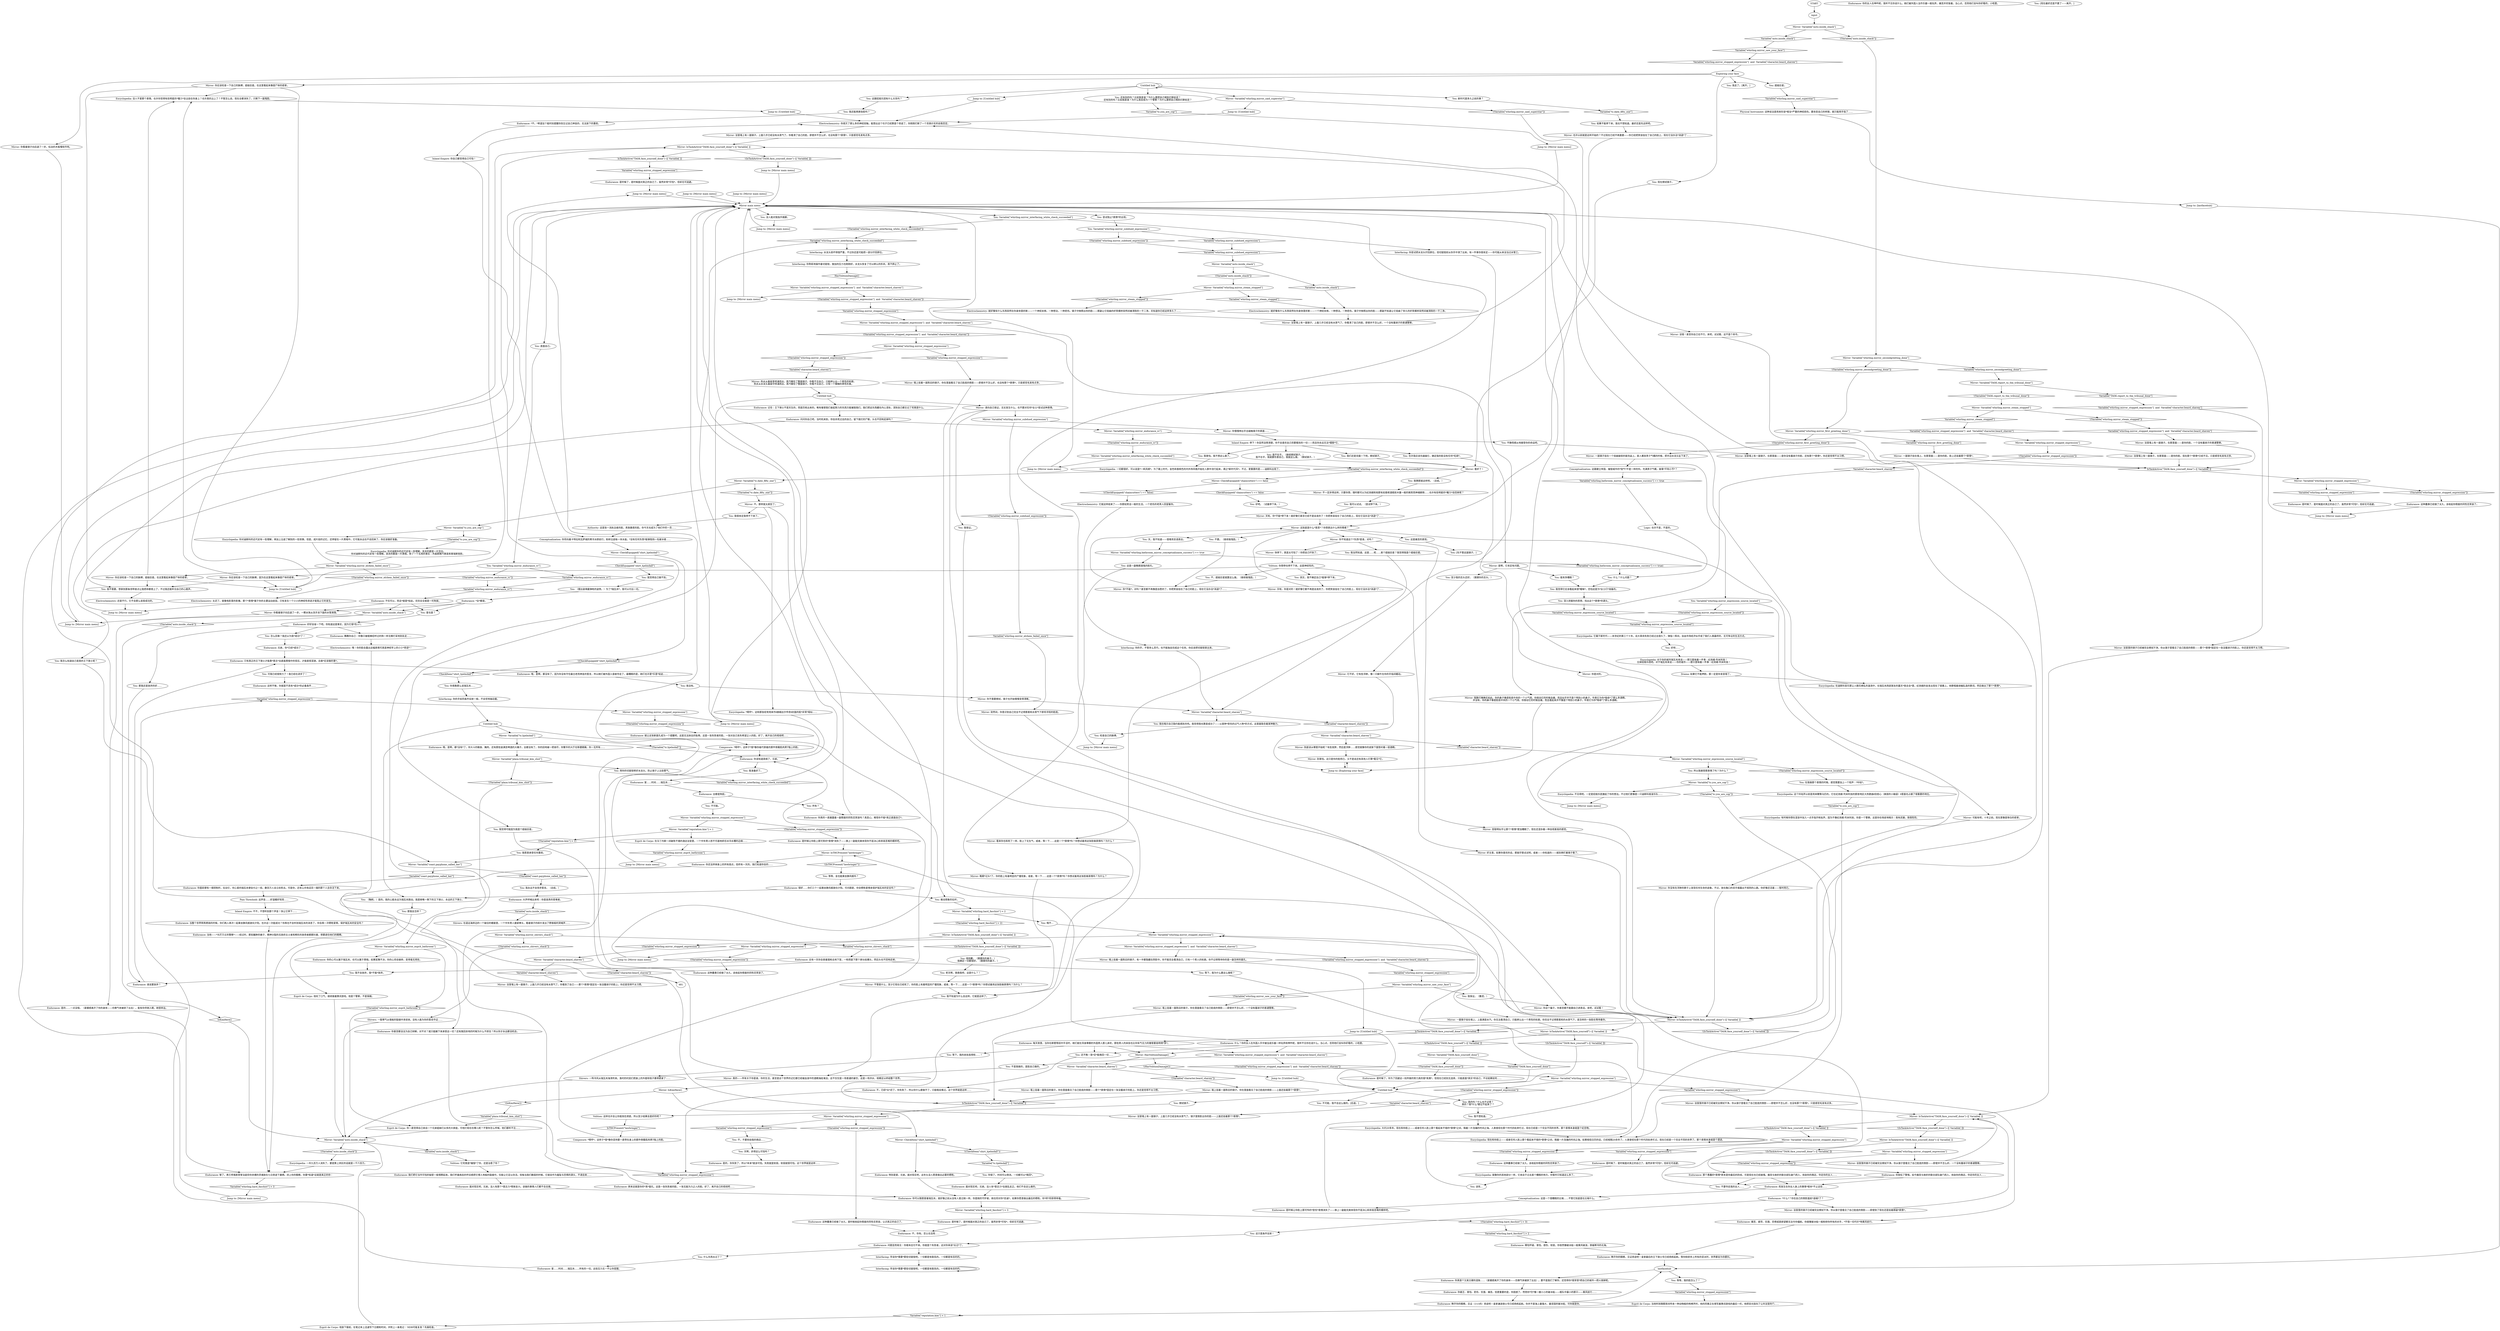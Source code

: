 # WHIRLING / BATHROOM MIRROR
# A mirror hangs on the bathroom wall, above a bent and broken sink.
# ==================================================
digraph G {
	  0 [label="START"];
	  1 [label="input"];
	  2 [label="Mirror main menu"];
	  3 [label="You: 尝试阻止*表情*的出现。"];
	  4 [label="You: Variable[\"whirling.mirror_subdued_expression\"]"];
	  5 [label="Variable[\"whirling.mirror_subdued_expression\"]", shape=diamond];
	  6 [label="!(Variable[\"whirling.mirror_subdued_expression\"])", shape=diamond];
	  7 [label="You: 好吧……"];
	  8 [label="Mirror: 不管是什么，至少它现在已经死了。你的脸上有着明显的尸僵现象，或者，等一下……这是一个*表情*吗？你想试着用这张脸做表情吗？为什么？"];
	  9 [label="Mirror: 也许以前就是这样开始的？不过现在已经不再重要——你已经把笑容挂在了自己的脸上，现在它没办法*消退*了……"];
	  10 [label="Volition: 你想停也停不下来。这是神经性的。"];
	  11 [label="Shivers: 在遥远海岸边的一个破旧的棚屋里，一个中年男人握紧拳头，看着镜子的碎片发出了野兽般的哭喊声……"];
	  12 [label="Mirror: CheckEquipped(\"shirt_hjelmdall\")"];
	  13 [label="CheckEquipped(\"shirt_hjelmdall\")", shape=diamond];
	  14 [label="!(CheckEquipped(\"shirt_hjelmdall\"))", shape=diamond];
	  15 [label="Endurance: 是时候让你脸上那可笑的*表情*消失了——换上一副能完美体现你不屈决心和崇高苦难的模样吧。"];
	  16 [label="You: 爱也是？"];
	  17 [label="Endurance: 兄弟，你*已经*成功了……"];
	  18 [label="Jump to: [Mirror main menu]"];
	  19 [label="Mirror: IsTaskActive(\"TASK.face_yourself_done\")--[[ Variable[ ]]"];
	  20 [label="IsTaskActive(\"TASK.face_yourself_done\")--[[ Variable[ ]]", shape=diamond];
	  21 [label="!(IsTaskActive(\"TASK.face_yourself_done\")--[[ Variable[ ]])", shape=diamond];
	  22 [label="Endurance: 这种蠢事已经做了太久。该收起你颓废的同性恋笑容了。"];
	  23 [label="Jump to: [Mirror main menu]"];
	  24 [label="You: 这只是条件反射！"];
	  25 [label="Mirror: 浴室里的镜子已经被完全擦拭干净。你从镜子里看见了自己脸庞的倒影——即使并不怎么好，也没有那个*表情*。只是感觉毛发有点多。"];
	  26 [label="You: 我不在乎。（继续擦拭镜子。）\n我不在乎，我就要伤害自己，我就这么做。（擦拭镜子。）"];
	  27 [label="You: 我觉得可能因为我是个超级巨星。"];
	  28 [label="Inland Empire: 停下！你显然没想清楚。你不会喜欢自己将要看到的一切——而且你永远无法*摆脱*它。"];
	  29 [label="Inland Empire: 不不，不想听到那个声音！快让它停下……"];
	  30 [label="lastfacehub"];
	  31 [label="Endurance: 睁开你的眼睛，见证奇迹吧！皇家最后的王下骑士号已经扬帆起航。等你粉碎世上所有的坚冰时，世界都会为你颤抖。"];
	  32 [label="Endurance: 是时候了，是时候面对真正的自己了。虽然非常*可怕*，但却无可逃避。"];
	  33 [label="Endurance: 是时候了，是时候面对真正的自己了。虽然非常*可怕*，但却无可逃避。"];
	  34 [label="Endurance: 原来这就是你的*真*面孔。这是一张失败者的脸，一张无能为力之人的脸。好了，离开自己的视线吧……"];
	  35 [label="Mirror: Variable[\"whirling.mirror_secondgreeting_done\"]"];
	  36 [label="Variable[\"whirling.mirror_secondgreeting_done\"]", shape=diamond];
	  37 [label="!(Variable[\"whirling.mirror_secondgreeting_done\"])", shape=diamond];
	  38 [label="Jump to: [Mirror main menu]"];
	  39 [label="Mirror: Variable[\"whirling.mirror_steam_stopped\"]"];
	  40 [label="Variable[\"whirling.mirror_steam_stopped\"]", shape=diamond];
	  41 [label="!(Variable[\"whirling.mirror_steam_stopped\"])", shape=diamond];
	  42 [label="Mirror: CheckEquipped(\"chaincutters\") == false"];
	  43 [label="CheckEquipped(\"chaincutters\") == false", shape=diamond];
	  44 [label="!(CheckEquipped(\"chaincutters\") == false)", shape=diamond];
	  45 [label="Mirror: 你*不能*，对吗？甚至都不再像是自愿的了。你把笑容挂在了自己的脸上，现在它没办法*消退*了……"];
	  46 [label="Jump to: [Exploring your face]"];
	  47 [label="Encyclopedia: 有时候你想在混音中加入一点手指开枪拟声，因为不像纪尧姆·列米利翁，你是一个警察。这是你在俏皮地暗示：我有武器，我很危险。"];
	  48 [label="Encyclopedia: 你对迪斯科的近代史有一些理解，其余的都是一片空白。\n你对迪斯科的近代史有一些理解。其余的都是一片黑暗，除了一个无用的事实：外面那辆汽車是库普瑞斯锐影。"];
	  49 [label="Mirror: 天啦，你*不能*停下来！就好像它甚至已经不是自发的了！你把笑容挂在了自己的脸上，现在它没办法*消退*了……"];
	  50 [label="You: 我们还是克服一下吧。擦拭镜子。"];
	  51 [label="Endurance: 你的女人在呻吟呢，我听不见你说什么。她们被外国人当作乐器一般玩弄，痛苦并欢愉着。当心点，否则他们会叫你好看的，小哈里。"];
	  52 [label="You: 推动想象的拉杆。"];
	  53 [label="You: 等下，我为什么要这么做呢？"];
	  54 [label="You: 怎么回事？我还以为我*成功*了！"];
	  55 [label="Jump to: [lastfacehub]"];
	  56 [label="Mirror: Variable[\"whirling.mirror_stopped_expression\"]"];
	  57 [label="Variable[\"whirling.mirror_stopped_expression\"]", shape=diamond];
	  58 [label="!(Variable[\"whirling.mirror_stopped_expression\"])", shape=diamond];
	  59 [label="You: 什么东西太过了？"];
	  60 [label="You: 还不晚！我*还*能挽回一切……"];
	  61 [label="Endurance: 是的，你失败了，所以*本来*就该可怕。失败就是软弱，软弱就很可怕。这个世界就是这样……"];
	  62 [label="Electrochemistry: 就好像有什么东西突然在你身体里折断——一个神经末梢，一种想法，一种悲伤。镜子中映照出你的脸——那副不知道让它扭曲了多久的奸笑模样突然间被清除的一干二净。"];
	  63 [label="Electrochemistry: 就好像有什么东西突然在你身体里折断——一个神经末梢，一种想法，一种悲伤。镜子中映照出你的脸——那副让它扭曲的奸笑模样突然间被清除的一干二净。天知道你已经这样多久了……"];
	  64 [label="Mirror: Variable[\"whirling.mirror_first_greeting_done\"]"];
	  65 [label="Variable[\"whirling.mirror_first_greeting_done\"]", shape=diamond];
	  66 [label="!(Variable[\"whirling.mirror_first_greeting_done\"])", shape=diamond];
	  67 [label="You: 这是痛苦的表现。"];
	  68 [label="You: 我保证。"];
	  69 [label="Untitled hub"];
	  70 [label="Encyclopedia: 在迪斯科音乐那让人眼花缭乱的漩涡中，在瑞瓦肖西部某处的露天*夜总会*里，纪尧姆的金发出现在了银幕上。他歌唱着胡编乱造的歌词。然后做出了那个*表情*。"];
	  71 [label="You: 还有别的吗？比如我是谁？为什么要把自己喝到烂醉如泥？\n还有别的吗？比如我是谁？为什么我会成为一个警察？为什么要把自己喝到烂醉如泥？"];
	  72 [label="You: 我准备好了。"];
	  73 [label="Endurance: 当整个世界熊熊燃烧的时候，你们两人再次一起乘坐静风舰驶向夕阳。也许这一次能成功？你再也不会听到瑞瓦肖的消息了。你会再一次牺牲爱情，保护瑞瓦肖的安全吗？"];
	  74 [label="You: 那我还是放弃的好……"];
	  75 [label="Endurance: 够了。弗兰考格斯荣誉法庭将你赤裸的灵魂放在七日奇迹下暴晒。闭上你的眼睛，你要*知道*这就是真正的你："];
	  76 [label="Electrochemistry: 嘿！你的脸会露出这幅表情可真是神经学上的小小*奇迹*！"];
	  77 [label="Mirror: Variable[\"whirling.mirror_steam_stopped\"]"];
	  78 [label="Variable[\"whirling.mirror_steam_stopped\"]", shape=diamond];
	  79 [label="!(Variable[\"whirling.mirror_steam_stopped\"])", shape=diamond];
	  80 [label="Mirror: 浴室墙上有一面镜子。上面几乎已经没有水蒸气了。你看到了自己——那个*表情*固定在一张没蓄胡子的脸上。你还是觉得不太习惯。"];
	  81 [label="You: 我当然知道。这是……呃……某个超级巨星？我觉得我是个超级巨星。"];
	  82 [label="You: 天，我不知道——很难用言语表达。"];
	  83 [label="You: 我走了。[离开。]"];
	  84 [label="Logic: 也许不是，不是的。"];
	  85 [label="You: 能有多糟糕？"];
	  86 [label="Drama: 如果它不能押韵，那一定是你发音错了。"];
	  87 [label="You: 新时代是多久之前的事？"];
	  88 [label="Mirror: 不一定非得这样。只要你想，随时都可以为纪尧姆和他那有如香槟酒瓶软木塞一般的微笑而神魂颠倒……也许有些明星的*魔力*会回来呢？"];
	  89 [label="Jump to: [Untitled hub]"];
	  90 [label="You: 等下，我的床技高得和……！"];
	  91 [label="Endurance: *不。*希望这个能时刻提醒你别忘记自己神圣的、无法放下的重担。"];
	  92 [label="Mirror: Variable[\"auto.inside_shack\"]"];
	  93 [label="Variable[\"auto.inside_shack\"]", shape=diamond];
	  94 [label="!(Variable[\"auto.inside_shack\"])", shape=diamond];
	  95 [label="Endurance: 爱……时间……瑞瓦肖……"];
	  96 [label="You: 所有？"];
	  97 [label="Esprit de Corps: 他放下报纸，在笔记本上迅速写下日期和时间，并附上一条笔记：‘HDB可能复发？先做检查。’"];
	  98 [label="Endurance: 大声呼喊出来吧：你是高贵的受难者。"];
	  99 [label="Mirror: IsTaskActive(\"TASK.face_yourself_done\")--[[ Variable[ ]]"];
	  100 [label="IsTaskActive(\"TASK.face_yourself_done\")--[[ Variable[ ]]", shape=diamond];
	  101 [label="!(IsTaskActive(\"TASK.face_yourself_done\")--[[ Variable[ ]])", shape=diamond];
	  102 [label="Jump to: [Mirror main menu]"];
	  103 [label="Mirror: 你这个骗子。你甚至都不能跟自己讲真话。来吧，试试看！"];
	  104 [label="You: 真的吗？什么也不记得？\n真的？我*什么*都记不起来了？"];
	  105 [label="Encyclopedia: 这个咔哒声以前是用来鞭策马匹的。它在纪尧姆·列米利翁的那首地区大热歌曲《别担心（美丽的小脑袋）》里面也占据了很重要的地位。"];
	  106 [label="Mirror: Variable[\"whirling.mirror_shivers_shack\"]"];
	  107 [label="Variable[\"whirling.mirror_shivers_shack\"]", shape=diamond];
	  108 [label="!(Variable[\"whirling.mirror_shivers_shack\"])", shape=diamond];
	  109 [label="Endurance: 全都是狗屁。"];
	  110 [label="You: （鞠躬。）是的。我的心脏永远为瑞瓦肖跳动。我是她唯一剩下的王下骑士，永远的王下骑士。"];
	  111 [label="You: 不可能。"];
	  112 [label="You: 等等，我的脸怎么了？"];
	  113 [label="Endurance: 面对现实吧，兄弟。没人有*意志力*去拨乱反正。他们不会这么做的。"];
	  114 [label="Endurance: 睁开你的眼睛，见证（小小的）奇迹吧！皇家谦逊骑士号已经扬帆起航。你并不是海上最强大、最坚固的破冰船，可你就是你。"];
	  115 [label="Endurance: 是时候了，是时候面对真正的自己了。虽然非常*可怕*，但却无可逃避。"];
	  116 [label="Endurance: 这种蠢事已经做了太久。该收起你颓废的同性恋笑容了。"];
	  117 [label="Endurance: 是时候了。你为了回避这一刻所做的努力真的很*英勇*，但现在已经别无选择，只能直面*真实*的自己，不论结果如何……"];
	  118 [label="Endurance: 爱……时间……瑞瓦肖……所有的一切。这些压力无一不让你屈服。"];
	  119 [label="Interfacing: 水龙头损坏得很严重，不过你还是可能把一部分拧回原位。"];
	  120 [label="Mirror: Variable[\"whirling.mirror_stopped_expression\"]"];
	  121 [label="Variable[\"whirling.mirror_stopped_expression\"]", shape=diamond];
	  122 [label="!(Variable[\"whirling.mirror_stopped_expression\"])", shape=diamond];
	  123 [label="Mirror: Variable[\"character.beard_shaven\"]"];
	  124 [label="Variable[\"character.beard_shaven\"]", shape=diamond];
	  125 [label="!(Variable[\"character.beard_shaven\"])", shape=diamond];
	  126 [label="Mirror: Variable[\"whirling.mirror_stopped_expression\"]"];
	  127 [label="Variable[\"whirling.mirror_stopped_expression\"]", shape=diamond];
	  128 [label="!(Variable[\"whirling.mirror_stopped_expression\"])", shape=diamond];
	  129 [label="Mirror: 墙上挂着一面陈旧的镜子。你在里面看见了自己脸庞的倒影——即使并不怎么好，也没有那个*表情*。只是感觉毛发有点多。"];
	  130 [label="Mirror: 一面镜子挂在一个扭曲破损的盥洗盆上。某人爆发男子气概的时候，把半边水龙头扯下来了。"];
	  131 [label="Electrochemistry: 太迟了。就像电影里的影像。那个*表情*属于你的主要运动皮层。只有发生一个小小的神经性奇迹才能阻止它的发生。"];
	  132 [label="Jump to: [Untitled hub]"];
	  133 [label="Mirror: Variable[\"auto.inside_shack\"]"];
	  134 [label="Variable[\"auto.inside_shack\"]", shape=diamond];
	  135 [label="!(Variable[\"auto.inside_shack\"])", shape=diamond];
	  136 [label="You: 我很肯定我停不下来了。"];
	  137 [label="You: 也许我应该先碰碰它，确定我的脸没有任何*毛病*。"];
	  138 [label="Untitled hub"];
	  139 [label="Conceptualization: 你将向着卡特拉和瓦萨城的寒冷冰原前行，粉碎沿途每一块冰盖。*没有任何东西*能够阻挡一名破冰者……"];
	  140 [label="Endurance: 问题显而易见：你根本应付不来。你就是个失败者，这对你来说*太过*了。"];
	  141 [label="Mirror: Variable[\"whirling.mirror_stopped_expression\"]"];
	  142 [label="Variable[\"whirling.mirror_stopped_expression\"]", shape=diamond];
	  143 [label="!(Variable[\"whirling.mirror_stopped_expression\"])", shape=diamond];
	  144 [label="Endurance: 这种蠢事已经做了太久。是时候收起你颓废的同性恋笑容，认识真正的自己了。"];
	  145 [label="Mirror: Variable[\"whirling.mirror_stopped_expression\"]"];
	  146 [label="Variable[\"whirling.mirror_stopped_expression\"]", shape=diamond];
	  147 [label="!(Variable[\"whirling.mirror_stopped_expression\"])", shape=diamond];
	  148 [label="Endurance: 就让这张新面孔成为一个提醒吧，这是无法抹去的耻辱。这是一张失败者的脸，一张对自己丧失希望之人的脸。好了，离开自己的视线吧……"];
	  149 [label="Endurance: 这样不够。你就是不具有*成功*的必备条件……"];
	  150 [label="Mirror: Variable[\"auto.inside_shack\"]"];
	  151 [label="Variable[\"auto.inside_shack\"]", shape=diamond];
	  152 [label="!(Variable[\"auto.inside_shack\"])", shape=diamond];
	  153 [label="You: 擦拭镜子。"];
	  154 [label="You: 不可能，我不会这么做的。[后退。]"];
	  155 [label="Mirror: 它不好。它有些浮肿，像一只蜗牛在你的手指间蠕动。"];
	  156 [label="Mirror: 看好了！"];
	  157 [label="Mirror: 这到底是什么*意思*？你想表达什么样的情绪？"];
	  158 [label="Conceptualization: 这跟建立帝国、摧毁城市的*锐气*不是一样的吗，充满男子气概，做事*不拘小节*？"];
	  159 [label="You: 其实，我不确定自己*能够*停下来。"];
	  160 [label="Endurance: 很好……你们三个一起乘坐静风舰驶向夕阳。可问题是，你会牺牲爱情来保护瑞瓦肖的安全吗？"];
	  161 [label="Endurance: 我们把它当作可怕的秘密一般埋葬起来。我们怀着病态的怀旧感把它埋入地板的裂缝中。仅能让它足以存活。但每当我们脆弱的时候，它就会作为羞耻与恐惧的源头，不请自来……"];
	  162 [label="Mirror: Variable[\"coast.payphone_called_her\"]"];
	  163 [label="Variable[\"coast.payphone_called_her\"]", shape=diamond];
	  164 [label="!(Variable[\"coast.payphone_called_her\"])", shape=diamond];
	  165 [label="Endurance: 哪怕怀疑、害怕、感伤、软弱，你依然像破冰船一般乘风破浪，穿越寒冷的北海。"];
	  166 [label="Endurance: 只有真正的王下骑士才能靠*意志*去直面黑暗中的现实。才能直视深渊，去做*应该做的事*。"];
	  167 [label="Endurance: 谁说要放弃？"];
	  168 [label="Mirror: Variable[\"TASK.face_yourself_done\"]"];
	  169 [label="Variable[\"TASK.face_yourself_done\"]", shape=diamond];
	  170 [label="!(Variable[\"TASK.face_yourself_done\"])", shape=diamond];
	  171 [label="Endurance: 这种蠢事已经做了太久。该收起你颓废的同性恋笑容了。"];
	  172 [label="Mirror: IsTaskActive(\"TASK.face_yourself\")--[[ Variable[ ]]"];
	  173 [label="IsTaskActive(\"TASK.face_yourself\")--[[ Variable[ ]]", shape=diamond];
	  174 [label="!(IsTaskActive(\"TASK.face_yourself\")--[[ Variable[ ]])", shape=diamond];
	  175 [label="You: 不要夺走我的女人……"];
	  176 [label="Endurance: 不，已经*太*迟了。你失败了，所以你什么都做不了，只能暗自难过。这个世界就是这样……"];
	  177 [label="Interfacing: 你熟练地操作着切链钳，施加的压力也刚刚好。水龙头恢复了可以辨认的形状。蒸汽停止了。"];
	  178 [label="Encyclopedia: 它属于新时代——本世纪的第三个十年。自大革命失败已经过去很久了，弹指一挥间，自由市场经济似乎成了我们人类最终的、无可争议的生活方式。"];
	  179 [label="Mirror: 看来你也和死了一样，脸上了无生气，或者，等一下……这是一个*表情*吗？你想试着用这张脸做表情吗？为什么？"];
	  180 [label="Mirror: 晚期*过头*了。你的脸上有着明显的尸僵现象，或者，等一下……这是一个*表情*吗？你想试着用这张脸做表情吗？为什么？"];
	  181 [label="You: 这跟招摇乐团有什么关系吗？"];
	  182 [label="Shivers: 一股寒气从墙板的裂缝中渗进来。没有人能为你的誓言作证……"];
	  183 [label="Pain Threshold: 这声音……好温暖好悦耳……"];
	  184 [label="Esprit de Corps: 你一直觉得自己来自一个兄弟姐妹们众多的大家庭，可他们现在在哪儿呢？不管你怎么呼喊，他们都听不见……"];
	  185 [label="Endurance: 你面前便有一根控制杆。拉动它，你心爱的瑞瓦肖便会付之一炬。数百万人会立刻死去。可是你，还有公共电话另一端的那个人会存活下来。"];
	  186 [label="You: 直面自己。"];
	  187 [label="You: Variable[\"whirling.mirror_endurance_rc\"]"];
	  188 [label="Variable[\"whirling.mirror_endurance_rc\"]", shape=diamond];
	  189 [label="!(Variable[\"whirling.mirror_endurance_rc\"])", shape=diamond];
	  190 [label="Mirror: IsTaskActive(\"TASK.face_yourself_done\")--[[ Variable[ ]]"];
	  191 [label="IsTaskActive(\"TASK.face_yourself_done\")--[[ Variable[ ]]", shape=diamond];
	  192 [label="!(IsTaskActive(\"TASK.face_yourself_done\")--[[ Variable[ ]])", shape=diamond];
	  193 [label="Jump to: [Mirror main menu]"];
	  194 [label="Mirror: Variable[\"TASK.report_to_the_tribunal_done\"]"];
	  195 [label="Variable[\"TASK.report_to_the_tribunal_done\"]", shape=diamond];
	  196 [label="!(Variable[\"TASK.report_to_the_tribunal_done\"])", shape=diamond];
	  197 [label="Mirror: 浴室墙上有一面镜子。在那里面——是你的脸，一个没有蓄胡子的普通警察。"];
	  198 [label="Mirror: 墙上挂着一面陈旧的镜子。你在里面看见了自己脸庞的倒影——上面还挂着那个*表情*。"];
	  199 [label="You: [现在最好还是不要了——离开。]"];
	  200 [label="You: 我害怕。我不想这么做了。"];
	  201 [label="Mirror: 你应该检查一下自己的脉搏，超级巨星。在这里看起来像是尸体的痉挛。"];
	  202 [label="Mirror: 没错！甚至你自己也不行。来吧，试试看，这不是个命令。"];
	  203 [label="Jump to: [Mirror main menu]"];
	  204 [label="Jump to: [Mirror main menu]"];
	  205 [label="You: 该死…"];
	  206 [label="Conceptualization: 这是一个很糟糕的比喻……不管它到底是在比喻什么。"];
	  207 [label="Endurance: 面对现实吧，兄弟。没人有那个*意志力*帮她复兴。该做的事情人们都不会去做。"];
	  208 [label="Interfacing: 你的手如同条件反射一般，不自觉地抽动着。"];
	  209 [label="Endurance: 当他——*光芒万丈的警察*——经过时，那些臃肿的婊子、精神分裂的无政府主义者和畸形的放债者都颤抖着，想要遮住他们的眼睛。"];
	  210 [label="Endurance: *全*都是。"];
	  211 [label="Endurance: 你真的一直展露着一副颓废的同性恋笑容吗？真恶心。难怪你不能*真正直面自己*。"];
	  212 [label="Endurance: 每天夜里，当你在断壁残垣中手淫时，她们就在浑身睾酮的外国男人那儿承欢，那些男人的床技也比你有气无力的撸管要高明得*多*。"];
	  213 [label="You: 我没有。"];
	  214 [label="Mirror: 浴室里的镜子已经被完全擦拭干净。你从镜子里看见了自己脸庞的倒影——即使到了现在还是挂着那副*表情*。"];
	  215 [label="Mirror: Variable[\"character.beard_shaven\"]"];
	  216 [label="Variable[\"character.beard_shaven\"]", shape=diamond];
	  217 [label="!(Variable[\"character.beard_shaven\"])", shape=diamond];
	  218 [label="Mirror: 到底该从哪里开始呢？有些发胖，然后是浮肿……感觉就像你的皮肤下面垫衬着一层酒精。"];
	  219 [label="You: 我觉得它应该看起来很*暧昧*。恐怕这是为*女士们*准备的。"];
	  220 [label="You: 不要。（继续做鬼脸。）"];
	  221 [label="Mirror: 好主意。如果你喜欢的话，那就尽管试试吧。或者——你知道的——就别再盯着镜子看了。"];
	  222 [label="Encyclopedia: 大约20多年。现在和你脸上——或者任何人脸上那个看起来不错的*表情*之间，隔着一片浩瀚的时间之海。人类曾经在那个时代四处奔忙过，现在已经是一个完全不同的世界。那个表情本身就是个纪念物。"];
	  223 [label="Mirror: 不。那样就太疯狂了。"];
	  224 [label="Mirror: 天啦，你是对的！就好像它都不再是自发的了。你把笑容挂在了自己的脸上，现在它没办法*消退*了……"];
	  225 [label="Authority: 这是张一流执法者的脸，贵族暴君的脸。你今天也成为了他们中的一员……"];
	  226 [label="Composure: *嗯哼*。这样子*很*像你坚持要一直带在身上的那件倒霉肌肉男T恤上的脸。"];
	  227 [label="You: 你竟敢那么说瑞瓦肖……"];
	  228 [label="Mirror: Variable[\"auto.inside_shack\"]"];
	  229 [label="Variable[\"auto.inside_shack\"]", shape=diamond];
	  230 [label="!(Variable[\"auto.inside_shack\"])", shape=diamond];
	  231 [label="Endurance: 是的……一点没错。（紧绷感离开了你的身体——仿佛气体被排了出去）。能有你伴她入眠，她很幸运。"];
	  232 [label="You: 那我会怎样？"];
	  233 [label="You: 我不会放弃，我*不能*放弃。"];
	  234 [label="Endurance: 瞧瞧你自己：你像只被棍棒招呼过的狗一样无精打采地到处走……"];
	  235 [label="Mirror: Variable[\"whirling.mirror_stopped_expression\"]"];
	  236 [label="Variable[\"whirling.mirror_stopped_expression\"]", shape=diamond];
	  237 [label="!(Variable[\"whirling.mirror_stopped_expression\"])", shape=diamond];
	  238 [label="Jump to: [Mirror main menu]"];
	  239 [label="Interfacing: 你的手，不管多么灵巧，也不能独自完成这个任务。你应该把切链钳拿出来。"];
	  240 [label="You: 好吧。（试着停下来。）"];
	  241 [label="You: 不，超级巨星就要这么做。（继续做鬼脸。）"];
	  242 [label="Mirror: 你应该检查一下自己的脉搏，因为在这里看起来像是尸体的痉挛。"];
	  243 [label="Mirror: Variable[\"whirling.bathroom_mirror_conceptualizaion_success\"] == true"];
	  244 [label="Variable[\"whirling.bathroom_mirror_conceptualizaion_success\"] == true", shape=diamond];
	  245 [label="!(Variable[\"whirling.bathroom_mirror_conceptualizaion_success\"] == true)", shape=diamond];
	  246 [label="You: 这是一副晚期酒鬼的脸孔。"];
	  247 [label="Mirror: 变聪明似乎让那个*表情*更加糟糕了。现在还混杂着一种自视甚高的感觉。"];
	  248 [label="Electrochemistry: 还是不行。它不会那么容易成功的。"];
	  249 [label="Mirror: 突然间，你意识到自己完全不记得那柔和水蒸气下即将浮现的脸庞。"];
	  250 [label="Untitled hub"];
	  251 [label="You: 我不知道为什么会这样。它就是这样了。"];
	  252 [label="Endurance: 记住：王下骑士不是天生的，而是历练出来的。唯有催使我们奋起努力的东西方能摧毁我们。我们把这东西藏在内心深处，深到自己都忘记了究竟是什么。"];
	  253 [label="You: 我永远不会背弃誓言。（总结。）"];
	  254 [label="Endurance: 你真是个又臭又硬的混账……（紧绷感离开了你的身体——仿佛气体被排了出去）。要不是我们了解你，还觉得你*很享受*把自己的城市一把火烧掉呢。"];
	  255 [label="Mirror: Variable[\"whirling.hard_faschist\"] > 2"];
	  256 [label="Variable[\"whirling.hard_faschist\"] > 2", shape=diamond];
	  257 [label="!(Variable[\"whirling.hard_faschist\"] > 2)", shape=diamond];
	  258 [label="You: 哦不…"];
	  259 [label="Endurance: *什么*？你在自己的倒影面前*退缩*了？"];
	  260 [label="Mirror: Variable[\"whirling.mirror_interfacing_white_check_succeeded\"]"];
	  261 [label="Variable[\"whirling.mirror_interfacing_white_check_succeeded\"]", shape=diamond];
	  262 [label="!(Variable[\"whirling.mirror_interfacing_white_check_succeeded\"])", shape=diamond];
	  263 [label="Jump to: [Mirror main menu]"];
	  264 [label="Mirror: Variable[\"character.beard_shaven\"]"];
	  265 [label="Variable[\"character.beard_shaven\"]", shape=diamond];
	  266 [label="!(Variable[\"character.beard_shaven\"])", shape=diamond];
	  267 [label="You: 我在暗示自己隐约能感到共鸣。我觉得我也算是成功了——以某种*悲伤的过气人物*的方式。这里面隐含着某种魅力。"];
	  268 [label="Mirror: 你不知道这个*东西*是谁，对吗？"];
	  269 [label="You: 我猜那就这样吧。（总结。）"];
	  270 [label="Mirror: Variable[\"whirling.mirror_said_superstar\"]"];
	  271 [label="Variable[\"whirling.mirror_said_superstar\"]", shape=diamond];
	  272 [label="!(Variable[\"whirling.mirror_said_superstar\"])", shape=diamond];
	  273 [label="Jump to: [Untitled hub]"];
	  274 [label="Jump to: [Mirror main menu]"];
	  275 [label="Composure: *嗯哼*。这样子*很*像你碰巧穿着的那件倒霉肌肉男T恤上的脸。"];
	  276 [label="You: 我觉得自己做不到。"];
	  277 [label="Mirror: Variable[\"whirling.mirror_endurance_rc\"]"];
	  278 [label="Variable[\"whirling.mirror_endurance_rc\"]", shape=diamond];
	  279 [label="!(Variable[\"whirling.mirror_endurance_rc\"])", shape=diamond];
	  280 [label="You: 平静而顺从地接受你的命运吧。"];
	  281 [label="Mirror: HasVolitionDamage()"];
	  282 [label="HasVolitionDamage()", shape=diamond];
	  283 [label="!(HasVolitionDamage())", shape=diamond];
	  284 [label="Mirror: Variable[\"character.beard_shaven\"]"];
	  285 [label="Variable[\"character.beard_shaven\"]", shape=diamond];
	  286 [label="!(Variable[\"character.beard_shaven\"])", shape=diamond];
	  287 [label="Mirror: 墙上挂着一面陈旧的镜子。你在里面看见了自己脸庞的倒影——那个*表情*固定在一张没蓄胡子的脸上。你还是觉得不太习惯。"];
	  288 [label="Mirror: 热水从基座里喷涌而出，蒸汽糊住了整面镜子。你看不见自己，只能辨认出一个男性的轮廓。\n热水从水龙头基座中喷涌而出，蒸汽糊住了整面镜子。你看不见自己，只有一个模糊的男性形象。"];
	  289 [label="You: 什么？什么问题？"];
	  290 [label="You: 至少我的舌头还好。（摸摸你的舌头。）"];
	  291 [label="You: 现在擦拭镜子。"];
	  292 [label="Mirror: 你看着镜子向后退了一步。松动的木板嘎吱作响。"];
	  293 [label="Volition: 它究竟是*摧毁*了你，还是治愈了你？"];
	  294 [label="Endurance: 问问你自己吧，当时机来到，你会杀死过去的自己，留下腐烂的尸骸，头也不回地走掉吗？"];
	  295 [label="Mirror: Variable[\"whirling.hard_faschist\"] > 3"];
	  296 [label="Variable[\"whirling.hard_faschist\"] > 3", shape=diamond];
	  297 [label="!(Variable[\"whirling.hard_faschist\"] > 3)", shape=diamond];
	  298 [label="Endurance: 是时候了，是时候面对真正的自己了。虽然非常*可怕*，但却无可逃避。"];
	  299 [label="You: 不，不要抢劫我的商店……"];
	  300 [label="Endurance: 而发生在你女人身上的事情*根本*不止这些……"];
	  301 [label="Mirror: Variable[\"plaza.tribunal_kim_shot\"]"];
	  302 [label="Variable[\"plaza.tribunal_kim_shot\"]", shape=diamond];
	  303 [label="!(Variable[\"plaza.tribunal_kim_shot\"])", shape=diamond];
	  304 [label="You: 用你的切链钳修好水龙头。防止镜子上沾染雾气。"];
	  305 [label="You: Variable[\"whirling.mirror_interfacing_white_check_succeeded\"]"];
	  306 [label="Variable[\"whirling.mirror_interfacing_white_check_succeeded\"]", shape=diamond];
	  307 [label="!(Variable[\"whirling.mirror_interfacing_white_check_succeeded\"])", shape=diamond];
	  308 [label="Interfacing: 你尝试把水龙头拧回原位，但切链钳却从你手中滑了出来。有一件事你很肯定——你可能从来没当过水管工。"];
	  309 [label="Electrochemistry: 它就这样结束了——你那如笑话一般的生活。一个悲伤的老男人回望着你。"];
	  310 [label="Mirror: 浴室墙上有一面镜子。上面几乎已经没有水蒸气了。你看清了自己的脸，即使并不怎么好。一个没有蓄胡子的普通警察。"];
	  311 [label="Mirror: Variable[\"whirling.mirror_stopped_expression\"]"];
	  312 [label="Variable[\"whirling.mirror_stopped_expression\"]", shape=diamond];
	  313 [label="!(Variable[\"whirling.mirror_stopped_expression\"])", shape=diamond];
	  314 [label="Mirror: 浴室墙上有一面镜子。在那里面——是你的脸，现在那个*表情*已经不见。只是感觉毛发有点多。"];
	  315 [label="Mirror: Variable[\"whirling.mirror_saw_your_face\"]"];
	  316 [label="Variable[\"whirling.mirror_saw_your_face\"]", shape=diamond];
	  317 [label="!(Variable[\"whirling.mirror_saw_your_face\"])", shape=diamond];
	  318 [label="You: 我保证。（撒谎。）"];
	  319 [label="Mirror: 一面镜子挂在墙上，上面满是水汽。你无法看清自己，只能辨认出一个男性的轮廓。你完全不记得那柔和的水蒸气下，是怎样的一张脸在等待着你。"];
	  320 [label="Mirror: 一面镜子挂在墙上。在那里面——是你的脸，脸上还挂着那个*表情*。"];
	  321 [label="Mirror: Variable[\"whirling.mirror_expression_source_located\"]"];
	  322 [label="Variable[\"whirling.mirror_expression_source_located\"]", shape=diamond];
	  323 [label="!(Variable[\"whirling.mirror_expression_source_located\"])", shape=diamond];
	  324 [label="You: 所以我接受那表情了吗？为什么？"];
	  325 [label="Jump to: [Untitled hub]"];
	  326 [label="Encyclopedia: 现在和你脸上——或者任何人脸上那个看起来不错的*表情*之间，隔着一片浩瀚的时间之海。如果相信日历的话，已经相隔20余年了。人类曾经在那个时代四处奔忙过，现在已经是一个完全不同的世界了。那个表情本身就是个遗迹。"];
	  327 [label="You: 如果不能停下来，我也不想知道。最好还是先这样吧。"];
	  328 [label="Encyclopedia: *嗯哼*。这和那张经常用来作《赫姆达尔传奇》封面的脸*非常*相似……"];
	  329 [label="You: 你错了。时间可以倒流。一切都可以*挽回*。"];
	  330 [label="Mirror: 你看着镜子向后退了一步。一颗水珠从洗手池下面的水管滴落。"];
	  331 [label="Encyclopedia: 一共九百万人消失了。要是算上郊区的话就是一千六百万。"];
	  332 [label="Endurance: 你疲乏、害怕、悲伤、饥饿、痛苦。但更重要的是，你困惑了。然而你*仍*像一艘小小的破冰船——舰队中最小的那只——乘风前行……"];
	  333 [label="Mirror: IsTaskActive(\"TASK.face_yourself_done\")--[[ Variable[ ]]"];
	  334 [label="IsTaskActive(\"TASK.face_yourself_done\")--[[ Variable[ ]]", shape=diamond];
	  335 [label="!(IsTaskActive(\"TASK.face_yourself_done\")--[[ Variable[ ]])", shape=diamond];
	  336 [label="Mirror: Variable[\"whirling.mirror_stopped_expression\"]"];
	  337 [label="Variable[\"whirling.mirror_stopped_expression\"]", shape=diamond];
	  338 [label="!(Variable[\"whirling.mirror_stopped_expression\"])", shape=diamond];
	  339 [label="Jump to: [Mirror main menu]"];
	  340 [label="Endurance: 那个愚蠢的*表情*原本是你最后的防线，可是现在也已经崩塌。痛苦与挫折的联合部队破门而入，抢劫你的商店，夺走你的女人……"];
	  341 [label="Endurance: 你放松了警惕。如今痛苦与挫折的联合部队破门而入，抢劫你的商店，夺走你的女人……"];
	  342 [label="Endurance: 你甚至都没法为自己辩解，对不对？就只能躺下来承受这一切？还有挽回余地的时候为什么不抓住？所以你才永远都没机会。"];
	  343 [label="Mirror: 浴室墙上有一面镜子。在那里面——是你没有蓄胡子的脸，还有那个*表情*。你还是觉得不太习惯。"];
	  344 [label="Mirror: 我敢打赌确实如此。你的鼻子像是脸庞中央的一个小气球。你按动它的时候会痛，而且似乎并不是个特别小的鼻子。毕竟它为你*吸收*了那么多酒精。\n并没有，你的鼻子像是脸庞中央的一个小气球。你按动它的时候会痛，而且看起来并不像是个特别小的鼻子。毕竟它为你*吸收*了那么多酒精。"];
	  345 [label="You: 老天啊，救救我吧，这是什么？！"];
	  346 [label="Mirror: 快停下，真是太可怕了！你把自己吓到了。"];
	  347 [label="Mirror: 真的——所有关于你是谁，你的生活，甚至是这个世界的记忆都已经被血液中的酒精海给淹没。这不仅仅是一场普通的豪饮，这是一场洪水，规模足以终结整个世界。"];
	  348 [label="You: 我不想知道。"];
	  349 [label="Encyclopedia: 没人不爱那个表情。也许你觉得有些明星的*魔力*会沾染在你身上？也许真的沾上了？不管怎么说，现在全都消失了。只剩下一副鬼脸。"];
	  350 [label="Mirror: Variable[\"tc.you_are_cop\"]"];
	  351 [label="Variable[\"tc.you_are_cop\"]", shape=diamond];
	  352 [label="!(Variable[\"tc.you_are_cop\"])", shape=diamond];
	  353 [label="Encyclopedia: 不见得吧。一定是招摇乐团激起了你的想法。不过他们更像是一只迪斯科摇滚乐队……"];
	  354 [label="You: 我还能再换张脸吗？"];
	  355 [label="Endurance: 你该知道真相了，兄弟。"];
	  356 [label="Endurance: 不仅可以，而且*就是*如此。完完全全就是一坨狗屎。"];
	  357 [label="Mirror: Variable[\"whirling.mirror_stopped_expression\"]"];
	  358 [label="Variable[\"whirling.mirror_stopped_expression\"]", shape=diamond];
	  359 [label="!(Variable[\"whirling.mirror_stopped_expression\"])", shape=diamond];
	  360 [label="Mirror: Variable[\"reputation.kim\"] > 1"];
	  361 [label="Variable[\"reputation.kim\"] > 1", shape=diamond];
	  362 [label="!(Variable[\"reputation.kim\"] > 1)", shape=diamond];
	  363 [label="Esprit de Corps: 在马丁内斯一间破败不堪的酒店浴室里，一个中年男人怒不可遏地抓住冰冷水槽的边缘……"];
	  364 [label="Mirror: Variable[\"whirling.mirror_esprit_bathroom\"]"];
	  365 [label="Variable[\"whirling.mirror_esprit_bathroom\"]", shape=diamond];
	  366 [label="!(Variable[\"whirling.mirror_esprit_bathroom\"])", shape=diamond];
	  367 [label="Endurance: 你的心可以属于瑞瓦肖，也可以属于黑暗。如果犹豫不决，你的心将会破碎，变得毫无用处。"];
	  368 [label="Endurance: 痛苦、疲劳、饥饿、恐惧或是欲望都无法令你偏航。你就像破冰船一般粉碎你所有的对手，*不惜一切代价*地乘风前行。"];
	  369 [label="Jump to: [Mirror main menu]"];
	  370 [label="Endurance: 不，你有。否认也没用……"];
	  371 [label="Mirror: 你不需要擦拭，镜子也开始慢慢变得清晰。"];
	  372 [label="Interfacing: 早说你*需要*那些切链钳吧。一切都是有联系的。一切都是有目的的。"];
	  373 [label="Jump to: [Untitled hub]"];
	  374 [label="Mirror: 浴室墙上有一面镜子。上面几乎已经没有水蒸气了。你看清了自己的脸，即使并不怎么好，也没有那个*表情*。只是感觉毛发有点多。"];
	  375 [label="Mirror: Variable[\"whirling.mirror_stopped_expression\"]  and  Variable[\"character.beard_shaven\"]"];
	  376 [label="Variable[\"whirling.mirror_stopped_expression\"]  and  Variable[\"character.beard_shaven\"]", shape=diamond];
	  377 [label="!(Variable[\"whirling.mirror_stopped_expression\"]  and  Variable[\"character.beard_shaven\"])", shape=diamond];
	  378 [label="Mirror: 是啊，它肯定有问题。"];
	  379 [label="Mirror: 你是对的。"];
	  380 [label="You: [先不管这面镜子。]"];
	  381 [label="You: 没人能对我指手画脚。"];
	  382 [label="Mirror: Variable[\"whirling.mirror_subdued_expression\"]"];
	  383 [label="Variable[\"whirling.mirror_subdued_expression\"]", shape=diamond];
	  384 [label="!(Variable[\"whirling.mirror_subdued_expression\"])", shape=diamond];
	  385 [label="Mirror: 你慢慢伸出手去碰触镜子的表面……"];
	  386 [label="Volition: 这样也许会让你抵挡住诱惑，所以至少结果会是好的吧？"];
	  387 [label="Mirror: IsTHCPresent(\"lawbringer\")"];
	  388 [label="IsTHCPresent(\"lawbringer\")", shape=diamond];
	  389 [label="!(IsTHCPresent(\"lawbringer\"))", shape=diamond];
	  390 [label="Endurance: 你还没弃掉身上的所有弱点，但终有一天的。我们知道你会的……"];
	  391 [label="You: （摆出装填霰弹枪的姿势。）为了*瑞瓦肖*，我可以付出一切。"];
	  392 [label="You: 我怎么知道自己是真的王下骑士呢？"];
	  393 [label="You: 可我已经很努力了！我已经在进步了！"];
	  394 [label="Interfacing: 早说你*需要*那些切链钳吧。一切都是有联系的。一切都是有目的的。"];
	  395 [label="Mirror: Variable[\"whirling.mirror_stopped_expression\"]  and  Variable[\"character.beard_shaven\"]"];
	  396 [label="Variable[\"whirling.mirror_stopped_expression\"]  and  Variable[\"character.beard_shaven\"]", shape=diamond];
	  397 [label="!(Variable[\"whirling.mirror_stopped_expression\"]  and  Variable[\"character.beard_shaven\"])", shape=diamond];
	  398 [label="Jump to: [Mirror main menu]"];
	  399 [label="You: 很抱歉。（摸摸你的鼻子。）\n我确定一切都很好。（摸摸你的鼻子。）"];
	  400 [label="You: 超级巨星。"];
	  401 [label="Mirror: 可能有吧，十年之前。现在更像是惨白的痉挛。"];
	  402 [label="You: 检查自己的脉搏。"];
	  403 [label="You: 我不需要。想拿到那条领带差点让我把命都搭上了，不过我还能听见自己的心跳声。"];
	  404 [label="Jump to: [Untitled hub]"];
	  405 [label="Mirror: Variable[\"whirling.mirror_elchem_failed_once\"]"];
	  406 [label="Variable[\"whirling.mirror_elchem_failed_once\"]", shape=diamond];
	  407 [label="!(Variable[\"whirling.mirror_elchem_failed_once\"])", shape=diamond];
	  408 [label="Mirror: 你应该检查一下自己的脉搏，超级巨星。在这里看起来像是尸体的痉挛。"];
	  409 [label="Physical Instrument: 这种说法是用来形容*相当*严重的神经损伤。要改变自己的样貌，就只能用手指了……"];
	  410 [label="Inland Empire: 你自己都觉得自己可怕！"];
	  411 [label="You: 等等，金也能乘坐静风舰吗？"];
	  412 [label="Mirror: Variable[\"tc.hjelmdall\"]"];
	  413 [label="Variable[\"tc.hjelmdall\"]", shape=diamond];
	  414 [label="!(Variable[\"tc.hjelmdall\"])", shape=diamond];
	  415 [label="Endurance: 哦，是啊，都*没有*了。你大斗的粮食、腌肉，还有那些装满苦啤酒的大桶子。全都没有了。你的田地被一把烧尽，你繁华的大厅也惨遭蹂躏。你一无所有……"];
	  416 [label="You: 天啊，非得这么可怕吗？"];
	  417 [label="Mirror: Variable[\"whirling.mirror_stopped_expression\"]  and  Variable[\"character.beard_shaven\"]"];
	  418 [label="Variable[\"whirling.mirror_stopped_expression\"]  and  Variable[\"character.beard_shaven\"]", shape=diamond];
	  419 [label="!(Variable[\"whirling.mirror_stopped_expression\"]  and  Variable[\"character.beard_shaven\"])", shape=diamond];
	  420 [label="You: 不是我做的，是脸自己做的。"];
	  421 [label="Mirror: 请向自己保证，无论发生什么，也不要对任何*女士*尝试这种表情。"];
	  422 [label="You: 深入挖掘你的思想，找出这个*表情*的源头。"];
	  423 [label="You: Variable[\"whirling.mirror_expression_source_located\"]"];
	  424 [label="Variable[\"whirling.mirror_expression_source_located\"]", shape=diamond];
	  425 [label="!(Variable[\"whirling.mirror_expression_source_located\"])", shape=diamond];
	  426 [label="Mirror: 你没有在浮肿的脖子上发现任何生命的迹象。不过，放在胸口的双手揭露出不规则的心跳。你好像还活着——暂时而已。"];
	  427 [label="Jump to: [Mirror main menu]"];
	  428 [label="Encyclopedia: 就像你的其他部分一样，它来自于过去某个糟糕的地方。你暂时只知道这么多了。"];
	  429 [label="You: 在我做那个表情的时候，感觉需要加上一个短声：*咔哒*。"];
	  430 [label="Untitled hub"];
	  431 [label="Electrochemistry: 你熄灭了那么多的神经突触，能想出这个句子已经算是个奇迹了。你刚刚打断了一个货真价实的自我否定。"];
	  432 [label="Mirror: IsKimHere()"];
	  433 [label="IsKimHere()", shape=diamond];
	  434 [label="!(IsKimHere())", shape=diamond];
	  435 [label="Mirror: CheckItem(\"shirt_hjelmdall\")"];
	  436 [label="CheckItem(\"shirt_hjelmdall\")", shape=diamond];
	  437 [label="!(CheckItem(\"shirt_hjelmdall\"))", shape=diamond];
	  438 [label="Endurance: 特别是爱，兄弟。面对现实吧，这年头没人愿意做出必要的牺牲。"];
	  439 [label="Endurance: 好好自省一下吧。你知道这是事实，因为它很*伤人*。"];
	  440 [label="Endurance: 你可以随意爱着瑞瓦肖，就好像之前从没有人爱过她一样。你是她的守护者，她也将对你*忠诚*。如果你愿意做出最后的牺牲，你*终*将获得幸福。"];
	  441 [label="Esprit de Corps: 他叹了口气，继续做着猜词游戏。他是个警察，不是保姆。"];
	  442 [label="You: 我愿意承受任何重担。"];
	  443 [label="Endurance: 哦，是啊，都没有了。因为你没有守住最古老而神圣的誓言，所以她们被外国入侵者夺走了。最糟糕的是，她们也许更*乐意*如此……"];
	  444 [label="Mirror: Variable[\"whirling.mirror_stopped_expression\"]"];
	  445 [label="Variable[\"whirling.mirror_stopped_expression\"]", shape=diamond];
	  446 [label="!(Variable[\"whirling.mirror_stopped_expression\"])", shape=diamond];
	  447 [label="Mirror: Variable[\"whirling.mirror_stopped_expression\"]  and  Variable[\"character.beard_shaven\"]"];
	  448 [label="Variable[\"whirling.mirror_stopped_expression\"]  and  Variable[\"character.beard_shaven\"]", shape=diamond];
	  449 [label="!(Variable[\"whirling.mirror_stopped_expression\"]  and  Variable[\"character.beard_shaven\"])", shape=diamond];
	  450 [label="Mirror: 墙上挂着一面陈旧的镜子，有一半都隐藏在阴影中。你不能完全看清自己，只有一个男人的轮廓。你不记得等待你的是一副怎样的面孔。"];
	  451 [label="Mirror: 墙上挂着一面陈旧的镜子。你在里面看见了自己脸庞的倒影——即使并不怎么好。一个没有蓄胡子的普通警察。"];
	  452 [label="Exploring your face"];
	  453 [label="Mirror: 别害怕。这只是你的脸而已。又不是说还有其他人打算*看见*它。"];
	  454 [label="Encyclopedia: 一切都很好。可以说是*一帆风顺*。为了跟上时代，金色和香槟色的内外饰风格开始在人群中流行起来，谓之*新时代风*。不过，更重要的是——迪斯科出现了。"];
	  455 [label="Encyclopedia: 对于你的城市瑞瓦肖来说——那只意味着一件事：纪尧姆·列米利翁！\n忘掉招摇乐团吧。对于瑞瓦肖来说——你的城市——那只意味着一件事：纪尧姆·列米利翁！"];
	  456 [label="Mirror: Variable[\"tc.date_fifty_one\"]"];
	  457 [label="Variable[\"tc.date_fifty_one\"]", shape=diamond];
	  458 [label="!(Variable[\"tc.date_fifty_one\"])", shape=diamond];
	  459 [label="Mirror: Variable[\"tc.you_are_cop\"]"];
	  460 [label="Variable[\"tc.you_are_cop\"]", shape=diamond];
	  461 [label="!(Variable[\"tc.you_are_cop\"])", shape=diamond];
	  462 [label="Encyclopedia: 你对迪斯科的近代史有一些理解，再加上沿途了解到的一些琐事。但是，成片段的记忆，还停留在一片黑暗中。它可能永远也不会回来了。你应该做好准备。"];
	  463 [label="Jump to: [Mirror main menu]"];
	  464 [label="You: 我可以试试。（尝试停下来。）"];
	  465 [label="Endurance: 什么？你的女人在外国人手中被当成乐器一样玩弄和呻吟呢，我听不见你在说什么。当心点，否则他们会叫你好看的，小哈里。"];
	  466 [label="Shivers: 一阵冷风从瑞瓦肖海湾吹来。渔村的村民们把身上的外套和毯子裹得更紧了……"];
	  467 [label="Endurance: 总有一天你会拿着猎枪去地下室，一枪把底下那个家伙给爆头，然后头也不回地走掉。"];
	  468 [label="Endurance: 是时候让你脸上那可怜的*悲伤*表情消失了——换上一副能完美体现你不屈决心和崇高苦难的模样吧。"];
	  469 [label="Esprit de Corps: 当他听到隔壁房间传来一种动物般的咆哮声时，他的同事正在填写着猜词游戏的最后一栏。他把目光投向了公共浴室的门……"];
	  470 [label="Jump to: [Mirror main menu]"];
	  471 [label="Jump to: [Mirror main menu]"];
	  472 [label="Mirror: IsTaskActive(\"TASK.face_yourself_done\")--[[ Variable[ ]]"];
	  473 [label="IsTaskActive(\"TASK.face_yourself_done\")--[[ Variable[ ]]", shape=diamond];
	  474 [label="!(IsTaskActive(\"TASK.face_yourself_done\")--[[ Variable[ ]])", shape=diamond];
	  475 [label="Mirror: Variable[\"whirling.mirror_stopped_expression\"]"];
	  476 [label="Variable[\"whirling.mirror_stopped_expression\"]", shape=diamond];
	  477 [label="!(Variable[\"whirling.mirror_stopped_expression\"])", shape=diamond];
	  478 [label="Mirror: 浴室里的镜子已经被完全擦拭干净。你从镜子里看见了自己脸庞的倒影——即使并不怎么好。一个没有蓄胡子的普通警察。"];
	  479 [label="Mirror: 浴室里的镜子已经被完全擦拭干净。你从镜子里看见了自己脸庞的倒影——那个*表情*固定在一张没蓄胡子的脸上。你还是觉得不太习惯。"];
	  480 [label="Mirror: 浴室墙上有一面镜子。上面几乎已经没有水蒸气了。镜子里倒影出你的脸——上面还挂着那个*表情*。"];
	  0 -> 1
	  1 -> 150
	  2 -> 3
	  2 -> 423
	  2 -> 305
	  2 -> 186
	  2 -> 381
	  3 -> 4
	  4 -> 5
	  4 -> 6
	  5 -> 383
	  6 -> 383
	  7 -> 455
	  8 -> 251
	  9 -> 157
	  10 -> 241
	  10 -> 242
	  10 -> 221
	  10 -> 159
	  11 -> 106
	  12 -> 13
	  12 -> 14
	  13 -> 276
	  14 -> 436
	  15 -> 387
	  16 -> 439
	  17 -> 166
	  18 -> 2
	  19 -> 20
	  19 -> 21
	  20 -> 141
	  21 -> 472
	  22 -> 23
	  23 -> 2
	  24 -> 140
	  25 -> 19
	  26 -> 156
	  27 -> 347
	  28 -> 200
	  28 -> 137
	  28 -> 26
	  28 -> 50
	  29 -> 73
	  30 -> 112
	  30 -> 254
	  31 -> 30
	  32 -> 428
	  33 -> 23
	  34 -> 275
	  35 -> 36
	  35 -> 37
	  36 -> 194
	  37 -> 64
	  38 -> 2
	  39 -> 40
	  39 -> 41
	  40 -> 396
	  41 -> 448
	  42 -> 43
	  42 -> 44
	  43 -> 240
	  44 -> 309
	  45 -> 157
	  46 -> 453
	  47 -> 326
	  48 -> 405
	  49 -> 157
	  50 -> 156
	  52 -> 255
	  53 -> 368
	  54 -> 17
	  55 -> 30
	  56 -> 57
	  56 -> 58
	  57 -> 299
	  58 -> 144
	  59 -> 118
	  60 -> 176
	  61 -> 236
	  62 -> 310
	  63 -> 310
	  64 -> 65
	  64 -> 66
	  65 -> 320
	  66 -> 130
	  67 -> 380
	  68 -> 103
	  69 -> 104
	  69 -> 153
	  69 -> 154
	  70 -> 431
	  71 -> 460
	  72 -> 95
	  73 -> 209
	  74 -> 167
	  75 -> 296
	  76 -> 342
	  77 -> 78
	  77 -> 79
	  78 -> 62
	  79 -> 63
	  80 -> 190
	  81 -> 179
	  82 -> 243
	  84 -> 289
	  85 -> 219
	  86 -> 70
	  87 -> 457
	  88 -> 464
	  89 -> 69
	  90 -> 466
	  91 -> 410
	  92 -> 93
	  92 -> 94
	  93 -> 293
	  94 -> 331
	  95 -> 109
	  96 -> 211
	  97 -> 92
	  98 -> 229
	  99 -> 100
	  99 -> 101
	  100 -> 212
	  101 -> 2
	  102 -> 2
	  103 -> 99
	  104 -> 348
	  105 -> 351
	  106 -> 107
	  106 -> 108
	  107 -> 467
	  108 -> 182
	  109 -> 96
	  109 -> 111
	  110 -> 232
	  111 -> 357
	  112 -> 358
	  113 -> 440
	  114 -> 30
	  115 -> 193
	  116 -> 193
	  117 -> 69
	  118 -> 476
	  119 -> 177
	  120 -> 121
	  120 -> 122
	  121 -> 25
	  122 -> 265
	  123 -> 124
	  123 -> 125
	  124 -> 80
	  125 -> 481
	  126 -> 128
	  126 -> 127
	  127 -> 129
	  128 -> 285
	  129 -> 334
	  130 -> 158
	  131 -> 204
	  132 -> 431
	  133 -> 134
	  133 -> 135
	  134 -> 62
	  135 -> 77
	  136 -> 225
	  137 -> 379
	  138 -> 110
	  138 -> 412
	  138 -> 52
	  139 -> 12
	  140 -> 394
	  140 -> 59
	  141 -> 142
	  141 -> 143
	  142 -> 32
	  143 -> 171
	  144 -> 370
	  145 -> 146
	  145 -> 147
	  146 -> 33
	  147 -> 22
	  148 -> 275
	  149 -> 476
	  150 -> 152
	  150 -> 151
	  151 -> 316
	  152 -> 35
	  153 -> 386
	  155 -> 46
	  156 -> 269
	  157 -> 67
	  157 -> 268
	  157 -> 401
	  157 -> 82
	  157 -> 220
	  158 -> 244
	  159 -> 224
	  160 -> 52
	  160 -> 110
	  161 -> 207
	  162 -> 163
	  162 -> 164
	  163 -> 185
	  164 -> 253
	  165 -> 31
	  166 -> 393
	  166 -> 443
	  167 -> 166
	  168 -> 169
	  168 -> 170
	  169 -> 69
	  170 -> 117
	  171 -> 428
	  172 -> 173
	  172 -> 174
	  173 -> 168
	  174 -> 69
	  175 -> 444
	  176 -> 236
	  177 -> 282
	  178 -> 7
	  179 -> 251
	  180 -> 251
	  181 -> 354
	  182 -> 92
	  183 -> 29
	  184 -> 92
	  185 -> 183
	  186 -> 187
	  187 -> 188
	  187 -> 189
	  188 -> 278
	  189 -> 278
	  190 -> 192
	  190 -> 191
	  191 -> 337
	  192 -> 471
	  193 -> 2
	  194 -> 195
	  194 -> 196
	  195 -> 418
	  196 -> 39
	  197 -> 473
	  198 -> 334
	  200 -> 454
	  201 -> 403
	  201 -> 404
	  201 -> 349
	  202 -> 99
	  203 -> 2
	  204 -> 2
	  205 -> 444
	  206 -> 468
	  207 -> 440
	  208 -> 138
	  209 -> 75
	  210 -> 16
	  210 -> 330
	  210 -> 228
	  211 -> 2
	  212 -> 417
	  212 -> 90
	  212 -> 60
	  212 -> 281
	  213 -> 371
	  214 -> 19
	  215 -> 217
	  215 -> 218
	  216 -> 344
	  217 -> 321
	  218 -> 453
	  219 -> 422
	  220 -> 45
	  221 -> 99
	  222 -> 326
	  223 -> 136
	  223 -> 465
	  223 -> 328
	  224 -> 157
	  225 -> 139
	  226 -> 355
	  227 -> 208
	  228 -> 230
	  228 -> 231
	  229 -> 11
	  230 -> 433
	  231 -> 75
	  232 -> 441
	  233 -> 167
	  234 -> 76
	  235 -> 237
	  235 -> 238
	  236 -> 34
	  237 -> 148
	  238 -> 2
	  239 -> 264
	  240 -> 49
	  241 -> 45
	  242 -> 403
	  242 -> 404
	  242 -> 349
	  243 -> 245
	  243 -> 246
	  244 -> 84
	  245 -> 289
	  246 -> 180
	  247 -> 99
	  248 -> 204
	  249 -> 172
	  250 -> 27
	  250 -> 252
	  250 -> 421
	  251 -> 347
	  252 -> 294
	  253 -> 98
	  254 -> 332
	  255 -> 257
	  255 -> 258
	  256 -> 165
	  257 -> 333
	  258 -> 444
	  259 -> 24
	  259 -> 214
	  260 -> 262
	  260 -> 263
	  261 -> 119
	  262 -> 42
	  263 -> 2
	  264 -> 266
	  264 -> 267
	  265 -> 480
	  266 -> 215
	  267 -> 402
	  268 -> 81
	  268 -> 346
	  268 -> 247
	  269 -> 88
	  270 -> 272
	  270 -> 273
	  271 -> 409
	  272 -> 202
	  273 -> 431
	  274 -> 2
	  275 -> 355
	  276 -> 391
	  277 -> 280
	  277 -> 279
	  278 -> 356
	  279 -> 260
	  280 -> 343
	  281 -> 283
	  281 -> 284
	  282 -> 395
	  283 -> 373
	  284 -> 286
	  284 -> 287
	  285 -> 288
	  286 -> 198
	  287 -> 334
	  288 -> 250
	  289 -> 219
	  290 -> 155
	  291 -> 156
	  292 -> 18
	  293 -> 161
	  294 -> 392
	  294 -> 277
	  295 -> 297
	  295 -> 298
	  296 -> 369
	  297 -> 256
	  298 -> 370
	  299 -> 416
	  300 -> 259
	  300 -> 206
	  301 -> 304
	  301 -> 303
	  302 -> 184
	  303 -> 364
	  304 -> 306
	  305 -> 307
	  305 -> 308
	  306 -> 261
	  307 -> 261
	  308 -> 264
	  309 -> 239
	  310 -> 190
	  311 -> 313
	  311 -> 314
	  312 -> 315
	  313 -> 216
	  314 -> 473
	  315 -> 317
	  315 -> 318
	  316 -> 376
	  317 -> 451
	  318 -> 103
	  319 -> 172
	  320 -> 473
	  321 -> 323
	  321 -> 324
	  322 -> 178
	  323 -> 429
	  324 -> 350
	  325 -> 431
	  326 -> 326
	  327 -> 9
	  328 -> 355
	  329 -> 113
	  330 -> 18
	  331 -> 75
	  332 -> 114
	  333 -> 336
	  333 -> 335
	  334 -> 56
	  335 -> 399
	  336 -> 338
	  336 -> 339
	  337 -> 115
	  338 -> 116
	  339 -> 2
	  340 -> 300
	  340 -> 175
	  341 -> 300
	  341 -> 175
	  342 -> 236
	  343 -> 473
	  344 -> 46
	  345 -> 8
	  346 -> 10
	  347 -> 432
	  348 -> 222
	  349 -> 132
	  350 -> 352
	  350 -> 353
	  351 -> 47
	  352 -> 326
	  353 -> 274
	  354 -> 91
	  355 -> 72
	  356 -> 16
	  356 -> 330
	  356 -> 228
	  357 -> 360
	  357 -> 359
	  358 -> 469
	  359 -> 15
	  360 -> 362
	  360 -> 363
	  361 -> 97
	  362 -> 442
	  363 -> 365
	  364 -> 366
	  364 -> 367
	  365 -> 470
	  366 -> 184
	  367 -> 233
	  368 -> 31
	  369 -> 2
	  370 -> 140
	  371 -> 264
	  372 -> 372
	  373 -> 69
	  374 -> 190
	  375 -> 377
	  375 -> 378
	  376 -> 452
	  377 -> 126
	  378 -> 290
	  378 -> 85
	  379 -> 99
	  381 -> 203
	  382 -> 384
	  382 -> 385
	  383 -> 133
	  384 -> 406
	  385 -> 28
	  386 -> 388
	  387 -> 389
	  387 -> 390
	  388 -> 226
	  389 -> 411
	  390 -> 75
	  391 -> 210
	  392 -> 162
	  393 -> 149
	  394 -> 372
	  395 -> 397
	  395 -> 398
	  396 -> 311
	  397 -> 445
	  398 -> 2
	  399 -> 345
	  400 -> 271
	  401 -> 99
	  402 -> 427
	  403 -> 248
	  404 -> 431
	  405 -> 408
	  405 -> 407
	  406 -> 249
	  407 -> 131
	  408 -> 403
	  408 -> 404
	  408 -> 349
	  409 -> 55
	  410 -> 139
	  411 -> 160
	  412 -> 414
	  412 -> 415
	  413 -> 329
	  414 -> 355
	  415 -> 301
	  416 -> 61
	  417 -> 419
	  417 -> 420
	  418 -> 479
	  419 -> 120
	  420 -> 347
	  421 -> 68
	  421 -> 382
	  421 -> 319
	  422 -> 424
	  423 -> 425
	  423 -> 426
	  424 -> 322
	  425 -> 322
	  426 -> 99
	  427 -> 2
	  428 -> 205
	  429 -> 105
	  430 -> 325
	  430 -> 71
	  430 -> 430
	  430 -> 270
	  430 -> 181
	  430 -> 87
	  431 -> 374
	  432 -> 434
	  432 -> 435
	  433 -> 92
	  434 -> 302
	  435 -> 437
	  435 -> 438
	  436 -> 227
	  437 -> 413
	  438 -> 440
	  439 -> 74
	  439 -> 234
	  439 -> 54
	  440 -> 295
	  441 -> 92
	  442 -> 162
	  443 -> 213
	  444 -> 446
	  444 -> 447
	  445 -> 375
	  446 -> 123
	  447 -> 449
	  447 -> 450
	  448 -> 197
	  449 -> 312
	  450 -> 89
	  451 -> 334
	  452 -> 291
	  452 -> 292
	  452 -> 201
	  452 -> 400
	  452 -> 83
	  453 -> 46
	  454 -> 456
	  455 -> 86
	  456 -> 458
	  456 -> 459
	  457 -> 327
	  458 -> 223
	  459 -> 461
	  459 -> 462
	  460 -> 463
	  461 -> 48
	  462 -> 405
	  463 -> 2
	  464 -> 49
	  465 -> 417
	  465 -> 60
	  465 -> 281
	  466 -> 92
	  467 -> 233
	  467 -> 53
	  468 -> 387
	  469 -> 361
	  470 -> 2
	  471 -> 2
	  472 -> 474
	  472 -> 475
	  473 -> 145
	  474 -> 340
	  475 -> 477
	  475 -> 478
	  476 -> 235
	  477 -> 341
	  478 -> 19
	  479 -> 19
	  480 -> 190
}

